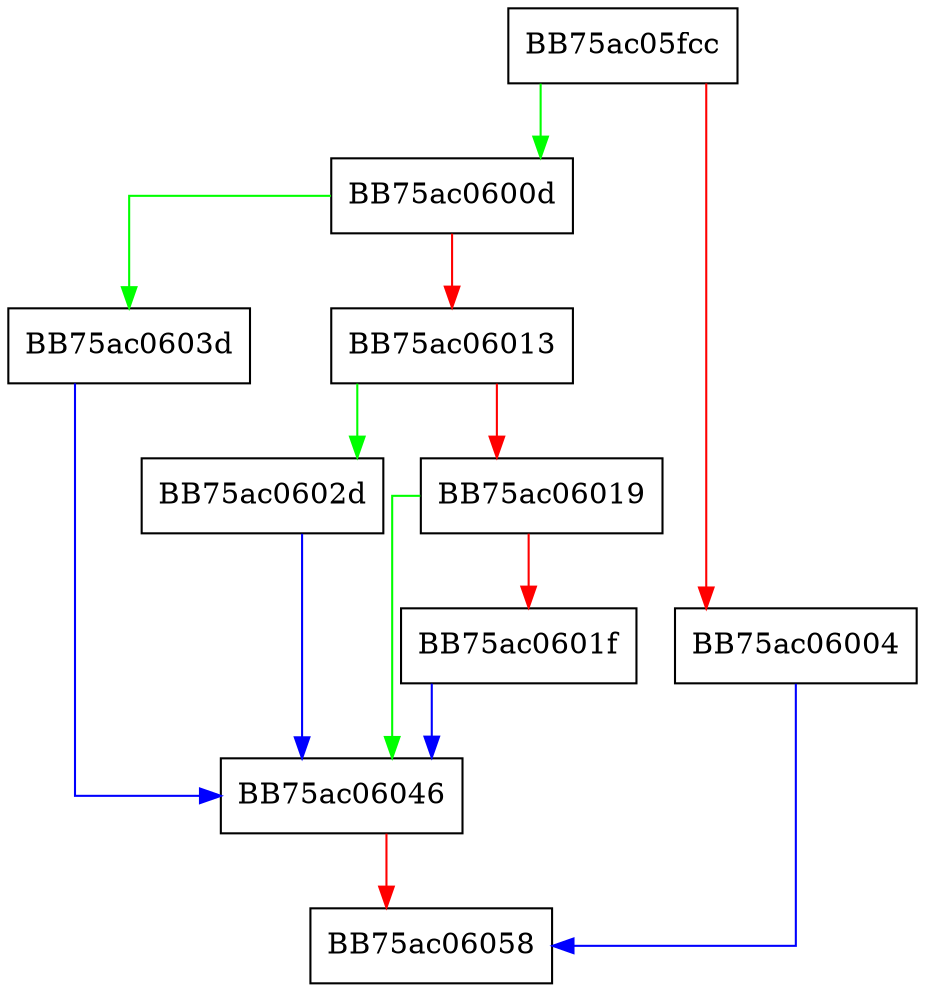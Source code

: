 digraph ZSTD_noCompressLiterals {
  node [shape="box"];
  graph [splines=ortho];
  BB75ac05fcc -> BB75ac0600d [color="green"];
  BB75ac05fcc -> BB75ac06004 [color="red"];
  BB75ac06004 -> BB75ac06058 [color="blue"];
  BB75ac0600d -> BB75ac0603d [color="green"];
  BB75ac0600d -> BB75ac06013 [color="red"];
  BB75ac06013 -> BB75ac0602d [color="green"];
  BB75ac06013 -> BB75ac06019 [color="red"];
  BB75ac06019 -> BB75ac06046 [color="green"];
  BB75ac06019 -> BB75ac0601f [color="red"];
  BB75ac0601f -> BB75ac06046 [color="blue"];
  BB75ac0602d -> BB75ac06046 [color="blue"];
  BB75ac0603d -> BB75ac06046 [color="blue"];
  BB75ac06046 -> BB75ac06058 [color="red"];
}